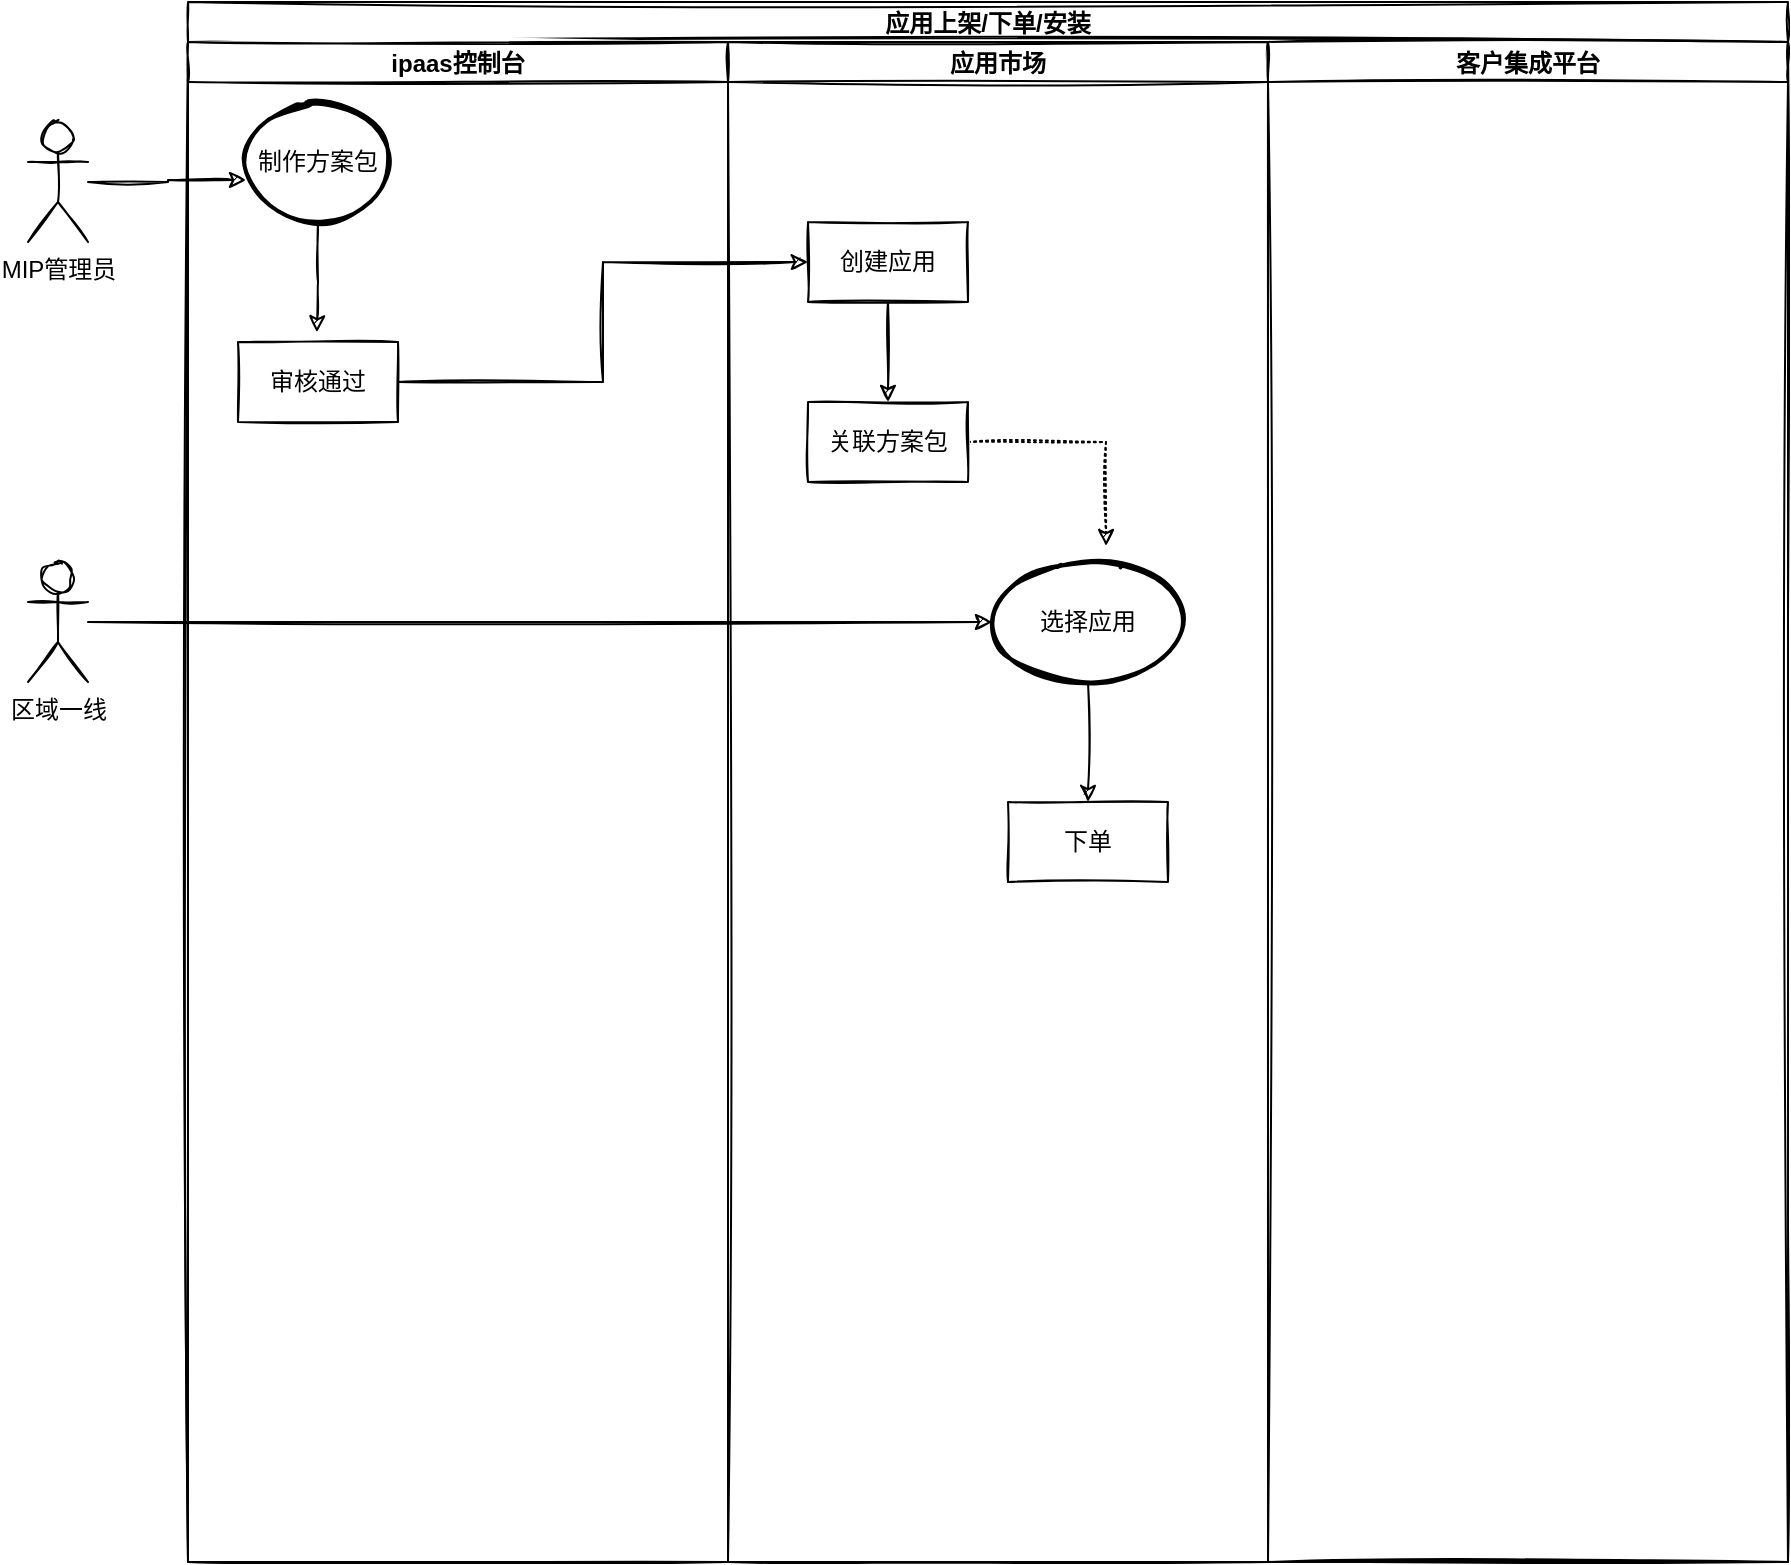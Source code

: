 <mxfile version="15.5.0" type="github">
  <diagram id="RkiMLek5d7CjkgDaNXFE" name="第 1 页">
    <mxGraphModel dx="1422" dy="833" grid="1" gridSize="10" guides="1" tooltips="1" connect="1" arrows="1" fold="1" page="1" pageScale="1" pageWidth="827" pageHeight="1169" math="0" shadow="0">
      <root>
        <mxCell id="0" />
        <mxCell id="1" parent="0" />
        <mxCell id="5Vf515EnHFLj8KpvHSAa-1" value="应用上架/下单/安装" style="swimlane;childLayout=stackLayout;resizeParent=1;resizeParentMax=0;startSize=20;sketch=1;" vertex="1" parent="1">
          <mxGeometry x="110" y="120" width="800" height="780" as="geometry" />
        </mxCell>
        <mxCell id="5Vf515EnHFLj8KpvHSAa-2" value="ipaas控制台" style="swimlane;startSize=20;sketch=1;" vertex="1" parent="5Vf515EnHFLj8KpvHSAa-1">
          <mxGeometry y="20" width="270" height="760" as="geometry" />
        </mxCell>
        <mxCell id="5Vf515EnHFLj8KpvHSAa-7" style="edgeStyle=orthogonalEdgeStyle;rounded=0;sketch=1;orthogonalLoop=1;jettySize=auto;html=1;entryX=0.493;entryY=-0.121;entryDx=0;entryDy=0;entryPerimeter=0;" edge="1" parent="5Vf515EnHFLj8KpvHSAa-2" source="5Vf515EnHFLj8KpvHSAa-5" target="5Vf515EnHFLj8KpvHSAa-6">
          <mxGeometry relative="1" as="geometry" />
        </mxCell>
        <mxCell id="5Vf515EnHFLj8KpvHSAa-5" value="制作方案包" style="strokeWidth=2;html=1;shape=mxgraph.flowchart.start_2;whiteSpace=wrap;sketch=1;" vertex="1" parent="5Vf515EnHFLj8KpvHSAa-2">
          <mxGeometry x="30" y="30" width="70" height="60" as="geometry" />
        </mxCell>
        <mxCell id="5Vf515EnHFLj8KpvHSAa-6" value="审核通过" style="whiteSpace=wrap;html=1;sketch=1;" vertex="1" parent="5Vf515EnHFLj8KpvHSAa-2">
          <mxGeometry x="25" y="150" width="80" height="40" as="geometry" />
        </mxCell>
        <mxCell id="5Vf515EnHFLj8KpvHSAa-3" value="应用市场" style="swimlane;startSize=20;sketch=1;" vertex="1" parent="5Vf515EnHFLj8KpvHSAa-1">
          <mxGeometry x="270" y="20" width="270" height="760" as="geometry" />
        </mxCell>
        <mxCell id="5Vf515EnHFLj8KpvHSAa-11" style="edgeStyle=orthogonalEdgeStyle;rounded=0;sketch=1;orthogonalLoop=1;jettySize=auto;html=1;entryX=0.5;entryY=0;entryDx=0;entryDy=0;" edge="1" parent="5Vf515EnHFLj8KpvHSAa-3" source="5Vf515EnHFLj8KpvHSAa-8" target="5Vf515EnHFLj8KpvHSAa-10">
          <mxGeometry relative="1" as="geometry" />
        </mxCell>
        <mxCell id="5Vf515EnHFLj8KpvHSAa-8" value="创建应用" style="whiteSpace=wrap;html=1;sketch=1;" vertex="1" parent="5Vf515EnHFLj8KpvHSAa-3">
          <mxGeometry x="40" y="90" width="80" height="40" as="geometry" />
        </mxCell>
        <mxCell id="5Vf515EnHFLj8KpvHSAa-20" style="edgeStyle=orthogonalEdgeStyle;rounded=0;sketch=1;orthogonalLoop=1;jettySize=auto;html=1;entryX=0.594;entryY=-0.133;entryDx=0;entryDy=0;entryPerimeter=0;dashed=1;dashPattern=1 2;" edge="1" parent="5Vf515EnHFLj8KpvHSAa-3" source="5Vf515EnHFLj8KpvHSAa-10" target="5Vf515EnHFLj8KpvHSAa-12">
          <mxGeometry relative="1" as="geometry" />
        </mxCell>
        <mxCell id="5Vf515EnHFLj8KpvHSAa-10" value="关联方案包" style="whiteSpace=wrap;html=1;sketch=1;" vertex="1" parent="5Vf515EnHFLj8KpvHSAa-3">
          <mxGeometry x="40" y="180" width="80" height="40" as="geometry" />
        </mxCell>
        <mxCell id="5Vf515EnHFLj8KpvHSAa-19" style="edgeStyle=orthogonalEdgeStyle;rounded=0;sketch=1;orthogonalLoop=1;jettySize=auto;html=1;exitX=0.5;exitY=1;exitDx=0;exitDy=0;exitPerimeter=0;entryX=0.5;entryY=0;entryDx=0;entryDy=0;" edge="1" parent="5Vf515EnHFLj8KpvHSAa-3" source="5Vf515EnHFLj8KpvHSAa-12" target="5Vf515EnHFLj8KpvHSAa-18">
          <mxGeometry relative="1" as="geometry" />
        </mxCell>
        <mxCell id="5Vf515EnHFLj8KpvHSAa-12" value="选择应用" style="strokeWidth=2;html=1;shape=mxgraph.flowchart.start_1;whiteSpace=wrap;sketch=1;" vertex="1" parent="5Vf515EnHFLj8KpvHSAa-3">
          <mxGeometry x="132" y="260" width="96" height="60" as="geometry" />
        </mxCell>
        <mxCell id="5Vf515EnHFLj8KpvHSAa-18" value="下单" style="whiteSpace=wrap;html=1;sketch=1;" vertex="1" parent="5Vf515EnHFLj8KpvHSAa-3">
          <mxGeometry x="140" y="380" width="80" height="40" as="geometry" />
        </mxCell>
        <mxCell id="5Vf515EnHFLj8KpvHSAa-4" value="客户集成平台" style="swimlane;startSize=20;sketch=1;" vertex="1" parent="5Vf515EnHFLj8KpvHSAa-1">
          <mxGeometry x="540" y="20" width="260" height="760" as="geometry" />
        </mxCell>
        <mxCell id="5Vf515EnHFLj8KpvHSAa-9" style="edgeStyle=orthogonalEdgeStyle;rounded=0;sketch=1;orthogonalLoop=1;jettySize=auto;html=1;entryX=0;entryY=0.5;entryDx=0;entryDy=0;" edge="1" parent="5Vf515EnHFLj8KpvHSAa-1" source="5Vf515EnHFLj8KpvHSAa-6" target="5Vf515EnHFLj8KpvHSAa-8">
          <mxGeometry relative="1" as="geometry" />
        </mxCell>
        <mxCell id="5Vf515EnHFLj8KpvHSAa-16" style="edgeStyle=orthogonalEdgeStyle;rounded=0;sketch=1;orthogonalLoop=1;jettySize=auto;html=1;entryX=0;entryY=0.5;entryDx=0;entryDy=0;entryPerimeter=0;" edge="1" parent="1" source="5Vf515EnHFLj8KpvHSAa-13" target="5Vf515EnHFLj8KpvHSAa-12">
          <mxGeometry relative="1" as="geometry" />
        </mxCell>
        <mxCell id="5Vf515EnHFLj8KpvHSAa-13" value="区域一线" style="shape=umlActor;verticalLabelPosition=bottom;verticalAlign=top;html=1;sketch=1;" vertex="1" parent="1">
          <mxGeometry x="30" y="400" width="30" height="60" as="geometry" />
        </mxCell>
        <mxCell id="5Vf515EnHFLj8KpvHSAa-15" style="edgeStyle=orthogonalEdgeStyle;rounded=0;sketch=1;orthogonalLoop=1;jettySize=auto;html=1;entryX=-0.014;entryY=0.65;entryDx=0;entryDy=0;entryPerimeter=0;" edge="1" parent="1" source="5Vf515EnHFLj8KpvHSAa-14" target="5Vf515EnHFLj8KpvHSAa-5">
          <mxGeometry relative="1" as="geometry" />
        </mxCell>
        <mxCell id="5Vf515EnHFLj8KpvHSAa-14" value="MIP管理员" style="shape=umlActor;verticalLabelPosition=bottom;verticalAlign=top;html=1;sketch=1;" vertex="1" parent="1">
          <mxGeometry x="30" y="180" width="30" height="60" as="geometry" />
        </mxCell>
      </root>
    </mxGraphModel>
  </diagram>
</mxfile>
